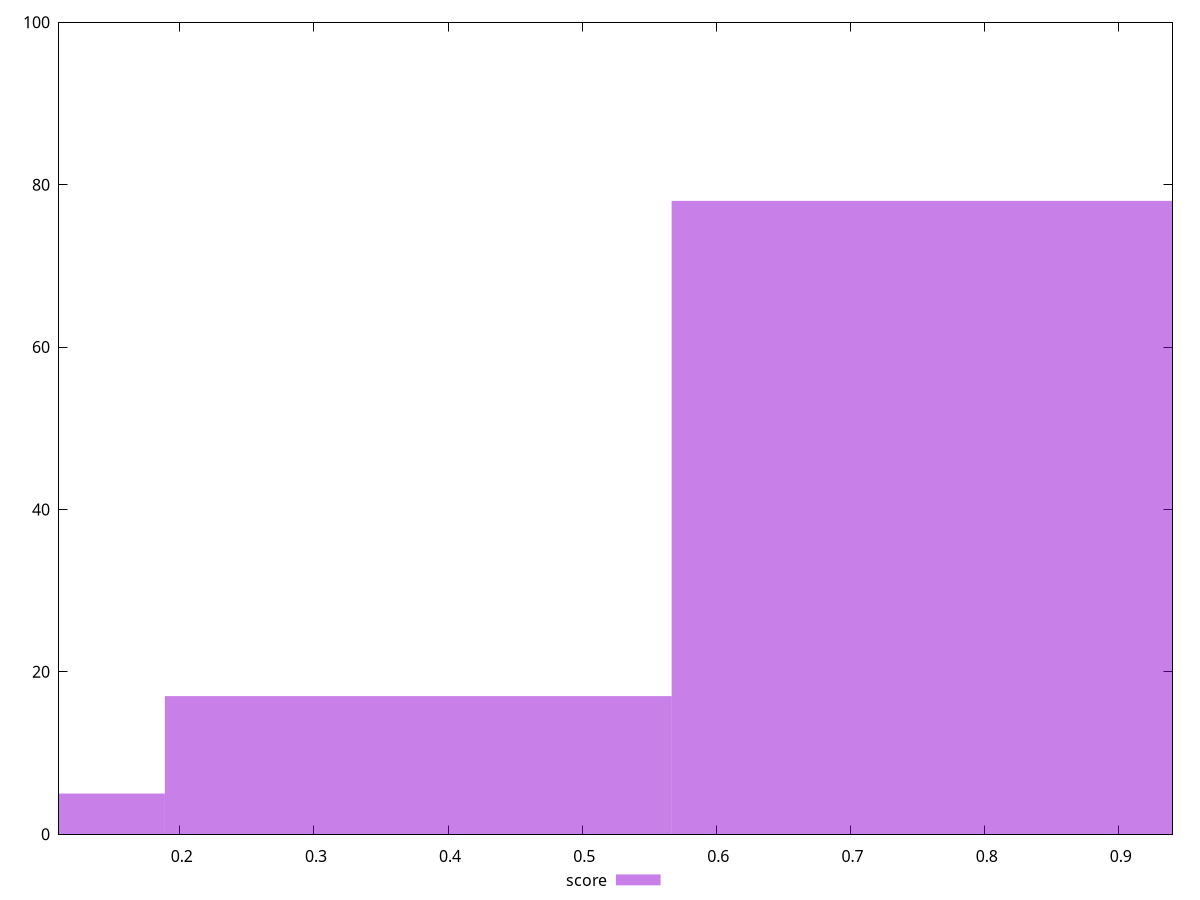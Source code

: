 reset

$score <<EOF
0.7555438929849365 78
0.37777194649246826 17
0 5
EOF

set key outside below
set boxwidth 0.37777194649246826
set xrange [0.11:0.94]
set yrange [0:100]
set trange [0:100]
set style fill transparent solid 0.5 noborder
set terminal svg size 640, 490 enhanced background rgb 'white'
set output "reprap/first-contentful-paint/samples/pages+cached+noexternal+nomedia/score/histogram.svg"

plot $score title "score" with boxes

reset
